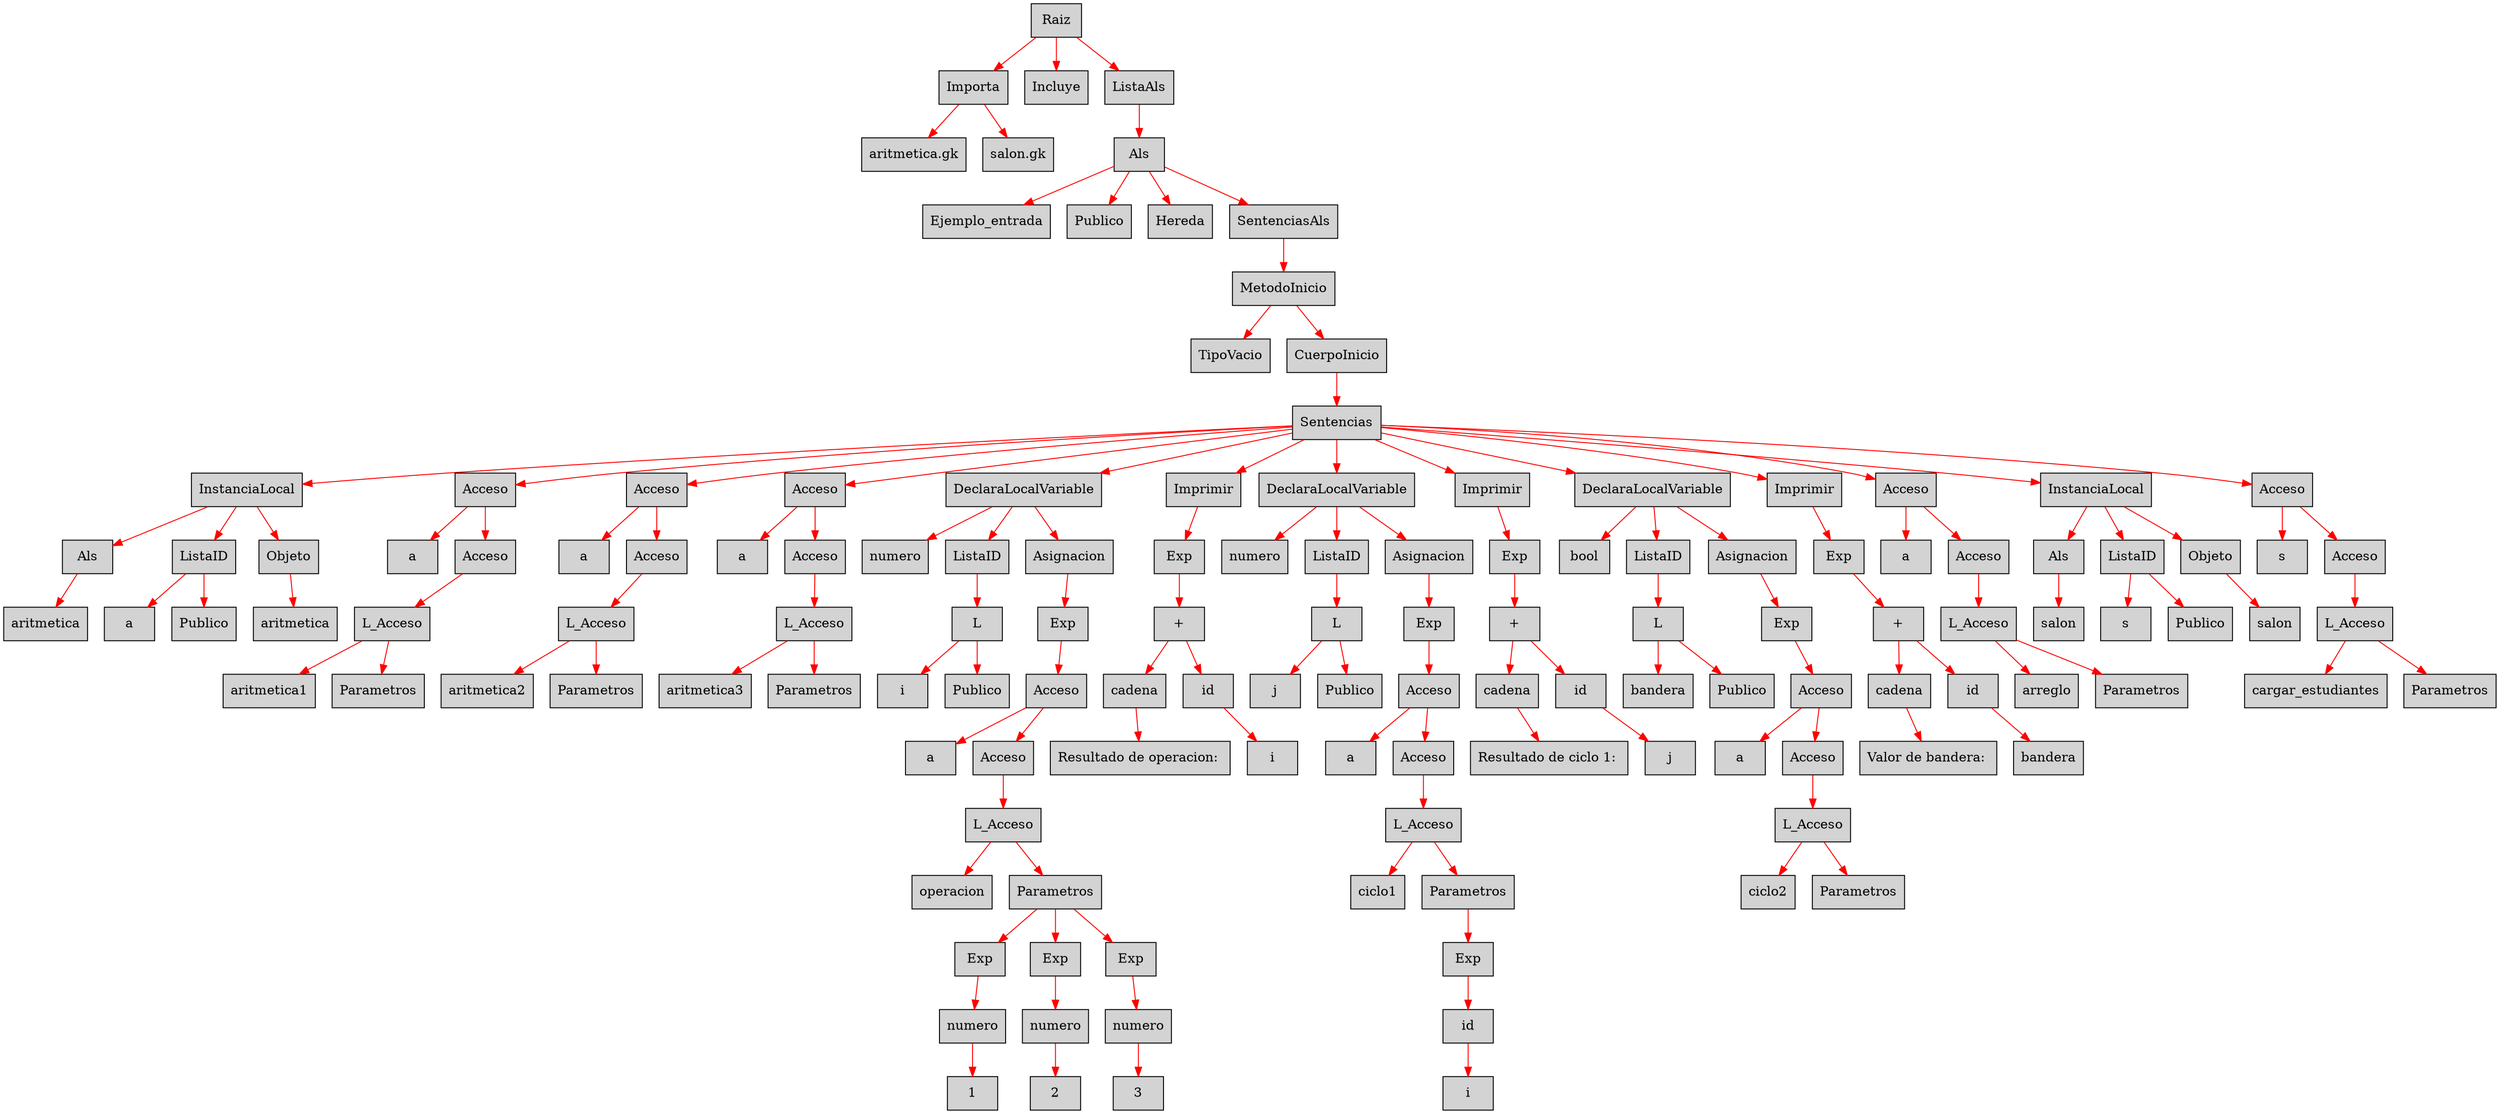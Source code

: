 digraph G {node[shape=box, style=filled]; edge[color=red]
node131458842[label="Raiz"];
 node131458842->node1054271127;node1054271127[label="Importa"];
 node1054271127->node1781887242;node1781887242[label="aritmetica.gk"];
 node1054271127->node81118888;node81118888[label="salon.gk"];
 node131458842->node747641887;node747641887[label="Incluye"];
 node131458842->node628864324;node628864324[label="ListaAls"];
 node628864324->node1678196160;node1678196160[label="Als"];
 node1678196160->node1313691502;node1313691502[label="Ejemplo_entrada"];
 node1678196160->node1645337180;node1645337180[label="Publico"];
 node1678196160->node448299727;node448299727[label="Hereda"];
 node1678196160->node1191986533;node1191986533[label="SentenciasAls"];
 node1191986533->node1667140813;node1667140813[label="MetodoInicio"];
 node1667140813->node267483584;node267483584[label="TipoVacio"];
 node1667140813->node1359031307;node1359031307[label="CuerpoInicio"];
 node1359031307->node1954769955;node1954769955[label="Sentencias"];
 node1954769955->node1663872666;node1663872666[label="InstanciaLocal"];
 node1663872666->node1738007622;node1738007622[label="Als"];
 node1738007622->node1068428747;node1068428747[label="aritmetica"];
 node1663872666->node1352887401;node1352887401[label="ListaID"];
 node1352887401->node1459437721;node1459437721[label="a"];
 node1352887401->node235940820;node235940820[label="Publico"];
 node1663872666->node1176002408;node1176002408[label="Objeto"];
 node1176002408->node227779558;node227779558[label="aritmetica"];
 node1954769955->node836158277;node836158277[label="Acceso"];
 node836158277->node1041694752;node1041694752[label="a"];
 node836158277->node988867477;node988867477[label="Acceso"];
 node988867477->node711779262;node711779262[label="L_Acceso"];
 node711779262->node757584221;node757584221[label="aritmetica1"];
 node711779262->node725074649;node725074649[label="Parametros"];
 node1954769955->node379988073;node379988073[label="Acceso"];
 node379988073->node1528449040;node1528449040[label="a"];
 node379988073->node1218758423;node1218758423[label="Acceso"];
 node1218758423->node1561392592;node1561392592[label="L_Acceso"];
 node1561392592->node2060614523;node2060614523[label="aritmetica2"];
 node1561392592->node1937893113;node1937893113[label="Parametros"];
 node1954769955->node502467553;node502467553[label="Acceso"];
 node502467553->node1201132538;node1201132538[label="a"];
 node502467553->node779579856;node779579856[label="Acceso"];
 node779579856->node1388182729;node1388182729[label="L_Acceso"];
 node1388182729->node1460947324;node1460947324[label="aritmetica3"];
 node1388182729->node786782311;node786782311[label="Parametros"];
 node1954769955->node990467482;node990467482[label="DeclaraLocalVariable"];
 node990467482->node107986310;node107986310[label="numero"];
 node990467482->node1933921182;node1933921182[label="ListaID"];
 node1933921182->node2003239921;node2003239921[label="L"];
 node2003239921->node112405762;node112405762[label="i"];
 node2003239921->node2102076383;node2102076383[label="Publico"];
 node990467482->node604737107;node604737107[label="Asignacion"];
 node604737107->node1799125416;node1799125416[label="Exp"];
 node1799125416->node1954058992;node1954058992[label="Acceso"];
 node1954058992->node1342767739;node1342767739[label="a"];
 node1954058992->node671643455;node671643455[label="Acceso"];
 node671643455->node544320175;node544320175[label="L_Acceso"];
 node544320175->node279860035;node279860035[label="operacion"];
 node544320175->node137138679;node137138679[label="Parametros"];
 node137138679->node1668726338;node1668726338[label="Exp"];
 node1668726338->node1325352017;node1325352017[label="numero"];
 node1325352017->node749281926;node749281926[label="1"];
 node137138679->node1088863693;node1088863693[label="Exp"];
 node1088863693->node380935997;node380935997[label="numero"];
 node380935997->node576560246;node576560246[label="2"];
 node137138679->node1191520169;node1191520169[label="Exp"];
 node1191520169->node846787153;node846787153[label="numero"];
 node846787153->node511572;node511572[label="3"];
 node1954769955->node1324833806;node1324833806[label="Imprimir"];
 node1324833806->node547422742;node547422742[label="Exp"];
 node547422742->node1438553641;node1438553641[label="+"];
 node1438553641->node1811257252;node1811257252[label="cadena"];
 node1811257252->node521581048;node521581048[label="Resultado de operacion: "];
 node1438553641->node932164030;node932164030[label="id"];
 node932164030->node379676344;node379676344[label="i"];
 node1954769955->node1370397567;node1370397567[label="DeclaraLocalVariable"];
 node1370397567->node2073917891;node2073917891[label="numero"];
 node1370397567->node836052303;node836052303[label="ListaID"];
 node836052303->node744227179;node744227179[label="L"];
 node744227179->node151782140;node151782140[label="j"];
 node744227179->node424616319;node424616319[label="Publico"];
 node1370397567->node27824196;node27824196[label="Asignacion"];
 node27824196->node1303612995;node1303612995[label="Exp"];
 node1303612995->node608268011;node608268011[label="Acceso"];
 node608268011->node1155921861;node1155921861[label="a"];
 node608268011->node17462701;node17462701[label="Acceso"];
 node17462701->node1352278617;node1352278617[label="L_Acceso"];
 node1352278617->node2139302039;node2139302039[label="ciclo1"];
 node1352278617->node338928509;node338928509[label="Parametros"];
 node338928509->node1187384139;node1187384139[label="Exp"];
 node1187384139->node1204777248;node1204777248[label="id"];
 node1204777248->node560869086;node560869086[label="i"];
 node1954769955->node676284869;node676284869[label="Imprimir"];
 node676284869->node1579516884;node1579516884[label="Exp"];
 node1579516884->node1650437953;node1650437953[label="+"];
 node1650437953->node840398090;node840398090[label="cadena"];
 node840398090->node1615070188;node1615070188[label="Resultado de ciclo 1: "];
 node1650437953->node311232275;node311232275[label="id"];
 node311232275->node230131620;node230131620[label="j"];
 node1954769955->node67181629;node67181629[label="DeclaraLocalVariable"];
 node67181629->node1150952498;node1150952498[label="bool"];
 node67181629->node1045763629;node1045763629[label="ListaID"];
 node1045763629->node258878692;node258878692[label="L"];
 node258878692->node58866112;node58866112[label="bandera"];
 node258878692->node371996214;node371996214[label="Publico"];
 node67181629->node14593696;node14593696[label="Asignacion"];
 node14593696->node2125048659;node2125048659[label="Exp"];
 node2125048659->node1828180351;node1828180351[label="Acceso"];
 node1828180351->node454936401;node454936401[label="a"];
 node1828180351->node1849934140;node1849934140[label="Acceso"];
 node1849934140->node1568873620;node1568873620[label="L_Acceso"];
 node1568873620->node254628466;node254628466[label="ciclo2"];
 node1568873620->node2063547273;node2063547273[label="Parametros"];
 node1954769955->node172314571;node172314571[label="Imprimir"];
 node172314571->node1340577195;node1340577195[label="Exp"];
 node1340577195->node708636903;node708636903[label="+"];
 node708636903->node689747290;node689747290[label="cadena"];
 node689747290->node151489701;node151489701[label="Valor de bandera: "];
 node708636903->node2059279075;node2059279075[label="id"];
 node2059279075->node927491739;node927491739[label="bandera"];
 node1954769955->node2075308877;node2075308877[label="Acceso"];
 node2075308877->node1315273274;node1315273274[label="a"];
 node2075308877->node1149634583;node1149634583[label="Acceso"];
 node1149634583->node814662306;node814662306[label="L_Acceso"];
 node814662306->node1581791013;node1581791013[label="arreglo"];
 node814662306->node991507068;node991507068[label="Parametros"];
 node1954769955->node1336624056;node1336624056[label="InstanciaLocal"];
 node1336624056->node158729021;node158729021[label="Als"];
 node158729021->node370732073;node370732073[label="salon"];
 node1336624056->node1684055620;node1684055620[label="ListaID"];
 node1684055620->node1908645875;node1908645875[label="s"];
 node1684055620->node1209341213;node1209341213[label="Publico"];
 node1336624056->node423481746;node423481746[label="Objeto"];
 node423481746->node2014189175;node2014189175[label="salon"];
 node1954769955->node358560386;node358560386[label="Acceso"];
 node358560386->node1971478729;node1971478729[label="s"];
 node358560386->node38047402;node38047402[label="Acceso"];
 node38047402->node175213883;node175213883[label="L_Acceso"];
 node175213883->node1725326805;node1725326805[label="cargar_estudiantes"];
 node175213883->node11847150;node11847150[label="Parametros"];

}
